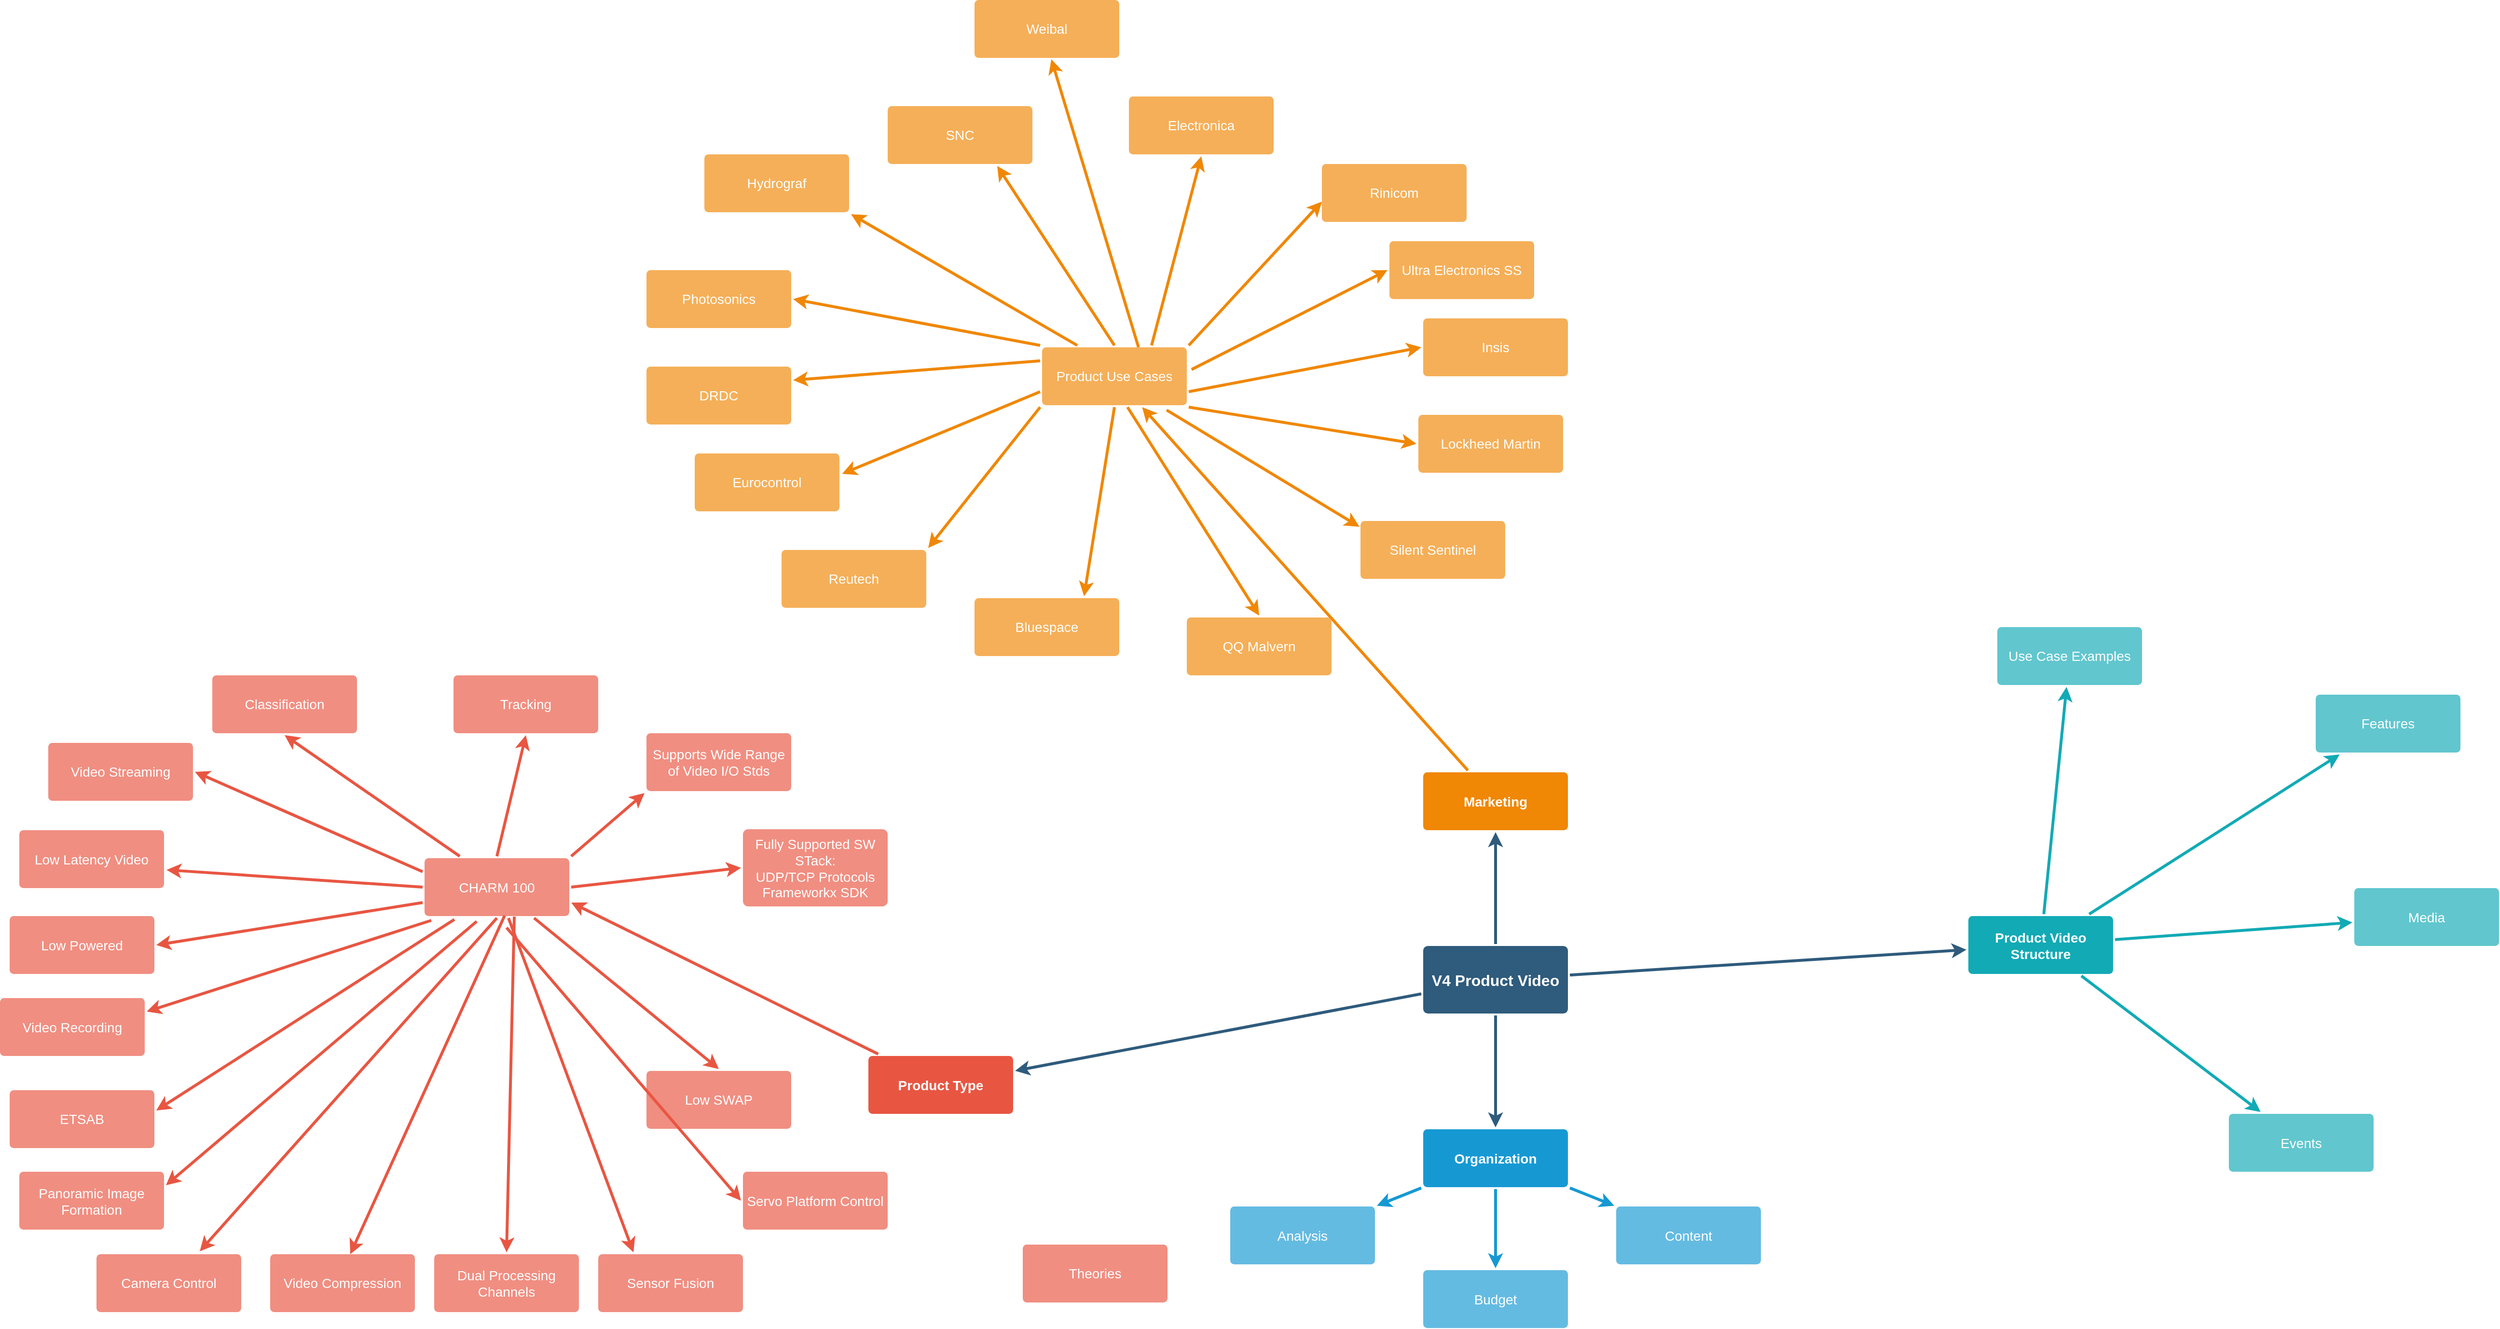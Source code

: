 <mxfile version="12.5.3" type="github">
  <diagram id="6a731a19-8d31-9384-78a2-239565b7b9f0" name="Page-1">
    <mxGraphModel dx="2591" dy="1618" grid="1" gridSize="10" guides="1" tooltips="1" connect="1" arrows="1" fold="1" page="1" pageScale="1" pageWidth="1169" pageHeight="827" background="#ffffff" math="0" shadow="0">
      <root>
        <mxCell id="0"/>
        <mxCell id="1" parent="0"/>
        <mxCell id="1745" value="" style="edgeStyle=none;rounded=0;jumpStyle=none;html=1;shadow=0;labelBackgroundColor=none;startArrow=none;startFill=0;endArrow=classic;endFill=1;jettySize=auto;orthogonalLoop=1;strokeColor=#2F5B7C;strokeWidth=3;fontFamily=Helvetica;fontSize=16;fontColor=#23445D;spacing=5;" parent="1" source="1749" target="1764" edge="1">
          <mxGeometry relative="1" as="geometry"/>
        </mxCell>
        <mxCell id="1746" value="" style="edgeStyle=none;rounded=0;jumpStyle=none;html=1;shadow=0;labelBackgroundColor=none;startArrow=none;startFill=0;endArrow=classic;endFill=1;jettySize=auto;orthogonalLoop=1;strokeColor=#2F5B7C;strokeWidth=3;fontFamily=Helvetica;fontSize=16;fontColor=#23445D;spacing=5;" parent="1" source="1749" target="1771" edge="1">
          <mxGeometry relative="1" as="geometry"/>
        </mxCell>
        <mxCell id="1747" value="" style="edgeStyle=none;rounded=0;jumpStyle=none;html=1;shadow=0;labelBackgroundColor=none;startArrow=none;startFill=0;endArrow=classic;endFill=1;jettySize=auto;orthogonalLoop=1;strokeColor=#2F5B7C;strokeWidth=3;fontFamily=Helvetica;fontSize=16;fontColor=#23445D;spacing=5;" parent="1" source="1749" target="1760" edge="1">
          <mxGeometry relative="1" as="geometry"/>
        </mxCell>
        <mxCell id="1748" value="" style="edgeStyle=none;rounded=0;jumpStyle=none;html=1;shadow=0;labelBackgroundColor=none;startArrow=none;startFill=0;endArrow=classic;endFill=1;jettySize=auto;orthogonalLoop=1;strokeColor=#2F5B7C;strokeWidth=3;fontFamily=Helvetica;fontSize=16;fontColor=#23445D;spacing=5;" parent="1" source="1749" target="1753" edge="1">
          <mxGeometry relative="1" as="geometry"/>
        </mxCell>
        <mxCell id="1749" value="V4 Product Video" style="rounded=1;whiteSpace=wrap;html=1;shadow=0;labelBackgroundColor=none;strokeColor=none;strokeWidth=3;fillColor=#2F5B7C;fontFamily=Helvetica;fontSize=16;fontColor=#FFFFFF;align=center;fontStyle=1;spacing=5;arcSize=7;perimeterSpacing=2;" parent="1" vertex="1">
          <mxGeometry x="495" y="380.5" width="150" height="70" as="geometry"/>
        </mxCell>
        <mxCell id="1751" value="" style="edgeStyle=none;rounded=1;jumpStyle=none;html=1;shadow=0;labelBackgroundColor=none;startArrow=none;startFill=0;jettySize=auto;orthogonalLoop=1;strokeColor=#E85642;strokeWidth=3;fontFamily=Helvetica;fontSize=14;fontColor=#FFFFFF;spacing=5;fontStyle=1;fillColor=#b0e3e6;entryX=1;entryY=0.75;entryDx=0;entryDy=0;" parent="1" source="1753" target="1755" edge="1">
          <mxGeometry relative="1" as="geometry"/>
        </mxCell>
        <mxCell id="1753" value="Product Type" style="rounded=1;whiteSpace=wrap;html=1;shadow=0;labelBackgroundColor=none;strokeColor=none;strokeWidth=3;fillColor=#e85642;fontFamily=Helvetica;fontSize=14;fontColor=#FFFFFF;align=center;spacing=5;fontStyle=1;arcSize=7;perimeterSpacing=2;" parent="1" vertex="1">
          <mxGeometry x="-80" y="494.5" width="150" height="60" as="geometry"/>
        </mxCell>
        <mxCell id="1754" value="Theories" style="rounded=1;whiteSpace=wrap;html=1;shadow=0;labelBackgroundColor=none;strokeColor=none;strokeWidth=3;fillColor=#f08e81;fontFamily=Helvetica;fontSize=14;fontColor=#FFFFFF;align=center;spacing=5;fontStyle=0;arcSize=7;perimeterSpacing=2;" parent="1" vertex="1">
          <mxGeometry x="80" y="690" width="150" height="60" as="geometry"/>
        </mxCell>
        <mxCell id="1755" value="CHARM 100" style="rounded=1;whiteSpace=wrap;html=1;shadow=0;labelBackgroundColor=none;strokeColor=none;strokeWidth=3;fillColor=#f08e81;fontFamily=Helvetica;fontSize=14;fontColor=#FFFFFF;align=center;spacing=5;fontStyle=0;arcSize=7;perimeterSpacing=2;" parent="1" vertex="1">
          <mxGeometry x="-540" y="289.5" width="150" height="60" as="geometry"/>
        </mxCell>
        <mxCell id="1757" value="" style="edgeStyle=none;rounded=0;jumpStyle=none;html=1;shadow=0;labelBackgroundColor=none;startArrow=none;startFill=0;endArrow=classic;endFill=1;jettySize=auto;orthogonalLoop=1;strokeColor=#1699D3;strokeWidth=3;fontFamily=Helvetica;fontSize=14;fontColor=#FFFFFF;spacing=5;" parent="1" source="1760" target="1763" edge="1">
          <mxGeometry relative="1" as="geometry"/>
        </mxCell>
        <mxCell id="1758" value="" style="edgeStyle=none;rounded=0;jumpStyle=none;html=1;shadow=0;labelBackgroundColor=none;startArrow=none;startFill=0;endArrow=classic;endFill=1;jettySize=auto;orthogonalLoop=1;strokeColor=#1699D3;strokeWidth=3;fontFamily=Helvetica;fontSize=14;fontColor=#FFFFFF;spacing=5;" parent="1" source="1760" target="1762" edge="1">
          <mxGeometry relative="1" as="geometry"/>
        </mxCell>
        <mxCell id="1759" value="" style="edgeStyle=none;rounded=0;jumpStyle=none;html=1;shadow=0;labelBackgroundColor=none;startArrow=none;startFill=0;endArrow=classic;endFill=1;jettySize=auto;orthogonalLoop=1;strokeColor=#1699D3;strokeWidth=3;fontFamily=Helvetica;fontSize=14;fontColor=#FFFFFF;spacing=5;" parent="1" source="1760" target="1761" edge="1">
          <mxGeometry relative="1" as="geometry"/>
        </mxCell>
        <mxCell id="1760" value="Organization" style="rounded=1;whiteSpace=wrap;html=1;shadow=0;labelBackgroundColor=none;strokeColor=none;strokeWidth=3;fillColor=#1699d3;fontFamily=Helvetica;fontSize=14;fontColor=#FFFFFF;align=center;spacing=5;fontStyle=1;arcSize=7;perimeterSpacing=2;" parent="1" vertex="1">
          <mxGeometry x="495" y="570.5" width="150" height="60" as="geometry"/>
        </mxCell>
        <mxCell id="1761" value="Content" style="rounded=1;whiteSpace=wrap;html=1;shadow=0;labelBackgroundColor=none;strokeColor=none;strokeWidth=3;fillColor=#64bbe2;fontFamily=Helvetica;fontSize=14;fontColor=#FFFFFF;align=center;spacing=5;arcSize=7;perimeterSpacing=2;" parent="1" vertex="1">
          <mxGeometry x="695" y="650.5" width="150" height="60" as="geometry"/>
        </mxCell>
        <mxCell id="1762" value="Budget" style="rounded=1;whiteSpace=wrap;html=1;shadow=0;labelBackgroundColor=none;strokeColor=none;strokeWidth=3;fillColor=#64bbe2;fontFamily=Helvetica;fontSize=14;fontColor=#FFFFFF;align=center;spacing=5;arcSize=7;perimeterSpacing=2;" parent="1" vertex="1">
          <mxGeometry x="495" y="716.5" width="150" height="60" as="geometry"/>
        </mxCell>
        <mxCell id="1763" value="Analysis" style="rounded=1;whiteSpace=wrap;html=1;shadow=0;labelBackgroundColor=none;strokeColor=none;strokeWidth=3;fillColor=#64bbe2;fontFamily=Helvetica;fontSize=14;fontColor=#FFFFFF;align=center;spacing=5;arcSize=7;perimeterSpacing=2;" parent="1" vertex="1">
          <mxGeometry x="295" y="650.5" width="150" height="60" as="geometry"/>
        </mxCell>
        <mxCell id="1764" value="Marketing" style="rounded=1;whiteSpace=wrap;html=1;shadow=0;labelBackgroundColor=none;strokeColor=none;strokeWidth=3;fillColor=#F08705;fontFamily=Helvetica;fontSize=14;fontColor=#FFFFFF;align=center;spacing=5;fontStyle=1;arcSize=7;perimeterSpacing=2;" parent="1" vertex="1">
          <mxGeometry x="495" y="200.5" width="150" height="60" as="geometry"/>
        </mxCell>
        <mxCell id="1769" value="Product Use Cases" style="rounded=1;whiteSpace=wrap;html=1;shadow=0;labelBackgroundColor=none;strokeColor=none;strokeWidth=3;fillColor=#f5af58;fontFamily=Helvetica;fontSize=14;fontColor=#FFFFFF;align=center;spacing=5;arcSize=7;perimeterSpacing=2;" parent="1" vertex="1">
          <mxGeometry x="100" y="-240" width="150" height="60" as="geometry"/>
        </mxCell>
        <mxCell id="1770" value="" style="edgeStyle=none;rounded=0;jumpStyle=none;html=1;shadow=0;labelBackgroundColor=none;startArrow=none;startFill=0;endArrow=classic;endFill=1;jettySize=auto;orthogonalLoop=1;strokeColor=#F08705;strokeWidth=3;fontFamily=Helvetica;fontSize=14;fontColor=#FFFFFF;spacing=5;" parent="1" source="1764" target="1769" edge="1">
          <mxGeometry relative="1" as="geometry"/>
        </mxCell>
        <mxCell id="1771" value="Product Video Structure" style="rounded=1;whiteSpace=wrap;html=1;shadow=0;labelBackgroundColor=none;strokeColor=none;strokeWidth=3;fillColor=#12aab5;fontFamily=Helvetica;fontSize=14;fontColor=#FFFFFF;align=center;spacing=5;fontStyle=1;arcSize=7;perimeterSpacing=2;" parent="1" vertex="1">
          <mxGeometry x="1060" y="349.5" width="150" height="60" as="geometry"/>
        </mxCell>
        <mxCell id="1772" value="Events" style="rounded=1;whiteSpace=wrap;html=1;shadow=0;labelBackgroundColor=none;strokeColor=none;strokeWidth=3;fillColor=#61c6ce;fontFamily=Helvetica;fontSize=14;fontColor=#FFFFFF;align=center;spacing=5;fontStyle=0;arcSize=7;perimeterSpacing=2;" parent="1" vertex="1">
          <mxGeometry x="1330" y="554.5" width="150" height="60" as="geometry"/>
        </mxCell>
        <mxCell id="1773" value="" style="edgeStyle=none;rounded=1;jumpStyle=none;html=1;shadow=0;labelBackgroundColor=none;startArrow=none;startFill=0;jettySize=auto;orthogonalLoop=1;strokeColor=#12AAB5;strokeWidth=3;fontFamily=Helvetica;fontSize=14;fontColor=#FFFFFF;spacing=5;fontStyle=1;fillColor=#b0e3e6;" parent="1" source="1771" target="1772" edge="1">
          <mxGeometry relative="1" as="geometry"/>
        </mxCell>
        <mxCell id="1774" value="Media" style="rounded=1;whiteSpace=wrap;html=1;shadow=0;labelBackgroundColor=none;strokeColor=none;strokeWidth=3;fillColor=#61c6ce;fontFamily=Helvetica;fontSize=14;fontColor=#FFFFFF;align=center;spacing=5;fontStyle=0;arcSize=7;perimeterSpacing=2;" parent="1" vertex="1">
          <mxGeometry x="1460" y="320.5" width="150" height="60" as="geometry"/>
        </mxCell>
        <mxCell id="1775" value="" style="edgeStyle=none;rounded=1;jumpStyle=none;html=1;shadow=0;labelBackgroundColor=none;startArrow=none;startFill=0;jettySize=auto;orthogonalLoop=1;strokeColor=#12AAB5;strokeWidth=3;fontFamily=Helvetica;fontSize=14;fontColor=#FFFFFF;spacing=5;fontStyle=1;fillColor=#b0e3e6;" parent="1" source="1771" target="1774" edge="1">
          <mxGeometry relative="1" as="geometry"/>
        </mxCell>
        <mxCell id="1776" value="Features" style="rounded=1;whiteSpace=wrap;html=1;shadow=0;labelBackgroundColor=none;strokeColor=none;strokeWidth=3;fillColor=#61c6ce;fontFamily=Helvetica;fontSize=14;fontColor=#FFFFFF;align=center;spacing=5;fontStyle=0;arcSize=7;perimeterSpacing=2;" parent="1" vertex="1">
          <mxGeometry x="1420" y="120" width="150" height="60" as="geometry"/>
        </mxCell>
        <mxCell id="1777" value="" style="edgeStyle=none;rounded=1;jumpStyle=none;html=1;shadow=0;labelBackgroundColor=none;startArrow=none;startFill=0;jettySize=auto;orthogonalLoop=1;strokeColor=#12AAB5;strokeWidth=3;fontFamily=Helvetica;fontSize=14;fontColor=#FFFFFF;spacing=5;fontStyle=1;fillColor=#b0e3e6;" parent="1" source="1771" target="1776" edge="1">
          <mxGeometry relative="1" as="geometry"/>
        </mxCell>
        <mxCell id="1778" value="Use Case Examples" style="rounded=1;whiteSpace=wrap;html=1;shadow=0;labelBackgroundColor=none;strokeColor=none;strokeWidth=3;fillColor=#61c6ce;fontFamily=Helvetica;fontSize=14;fontColor=#FFFFFF;align=center;spacing=5;fontStyle=0;arcSize=7;perimeterSpacing=2;" parent="1" vertex="1">
          <mxGeometry x="1090" y="50" width="150" height="60" as="geometry"/>
        </mxCell>
        <mxCell id="1779" value="" style="edgeStyle=none;rounded=1;jumpStyle=none;html=1;shadow=0;labelBackgroundColor=none;startArrow=none;startFill=0;jettySize=auto;orthogonalLoop=1;strokeColor=#12AAB5;strokeWidth=3;fontFamily=Helvetica;fontSize=14;fontColor=#FFFFFF;spacing=5;fontStyle=1;fillColor=#b0e3e6;" parent="1" source="1771" target="1778" edge="1">
          <mxGeometry relative="1" as="geometry"/>
        </mxCell>
        <mxCell id="539zjnSSiGxzSyNjIP47-1779" value="Classification" style="rounded=1;whiteSpace=wrap;html=1;shadow=0;labelBackgroundColor=none;strokeColor=none;strokeWidth=3;fillColor=#f08e81;fontFamily=Helvetica;fontSize=14;fontColor=#FFFFFF;align=center;spacing=5;fontStyle=0;arcSize=7;perimeterSpacing=2;" vertex="1" parent="1">
          <mxGeometry x="-760" y="100" width="150" height="60" as="geometry"/>
        </mxCell>
        <mxCell id="539zjnSSiGxzSyNjIP47-1780" value="Tracking" style="rounded=1;whiteSpace=wrap;html=1;shadow=0;labelBackgroundColor=none;strokeColor=none;strokeWidth=3;fillColor=#f08e81;fontFamily=Helvetica;fontSize=14;fontColor=#FFFFFF;align=center;spacing=5;fontStyle=0;arcSize=7;perimeterSpacing=2;" vertex="1" parent="1">
          <mxGeometry x="-510" y="100" width="150" height="60" as="geometry"/>
        </mxCell>
        <mxCell id="539zjnSSiGxzSyNjIP47-1781" value="Video Streaming" style="rounded=1;whiteSpace=wrap;html=1;shadow=0;labelBackgroundColor=none;strokeColor=none;strokeWidth=3;fillColor=#f08e81;fontFamily=Helvetica;fontSize=14;fontColor=#FFFFFF;align=center;spacing=5;fontStyle=0;arcSize=7;perimeterSpacing=2;" vertex="1" parent="1">
          <mxGeometry x="-930" y="170" width="150" height="60" as="geometry"/>
        </mxCell>
        <mxCell id="539zjnSSiGxzSyNjIP47-1782" value="Low Latency Video" style="rounded=1;whiteSpace=wrap;html=1;shadow=0;labelBackgroundColor=none;strokeColor=none;strokeWidth=3;fillColor=#f08e81;fontFamily=Helvetica;fontSize=14;fontColor=#FFFFFF;align=center;spacing=5;fontStyle=0;arcSize=7;perimeterSpacing=2;" vertex="1" parent="1">
          <mxGeometry x="-960" y="260.5" width="150" height="60" as="geometry"/>
        </mxCell>
        <mxCell id="539zjnSSiGxzSyNjIP47-1783" value="Low Powered" style="rounded=1;whiteSpace=wrap;html=1;shadow=0;labelBackgroundColor=none;strokeColor=none;strokeWidth=3;fillColor=#f08e81;fontFamily=Helvetica;fontSize=14;fontColor=#FFFFFF;align=center;spacing=5;fontStyle=0;arcSize=7;perimeterSpacing=2;" vertex="1" parent="1">
          <mxGeometry x="-970" y="349.5" width="150" height="60" as="geometry"/>
        </mxCell>
        <mxCell id="539zjnSSiGxzSyNjIP47-1785" value="" style="edgeStyle=none;rounded=1;jumpStyle=none;html=1;shadow=0;labelBackgroundColor=none;startArrow=none;startFill=0;jettySize=auto;orthogonalLoop=1;strokeColor=#E85642;strokeWidth=3;fontFamily=Helvetica;fontSize=14;fontColor=#FFFFFF;spacing=5;fontStyle=1;fillColor=#b0e3e6;exitX=0;exitY=0.75;exitDx=0;exitDy=0;entryX=1;entryY=0.5;entryDx=0;entryDy=0;" edge="1" parent="1" source="1755" target="539zjnSSiGxzSyNjIP47-1783">
          <mxGeometry relative="1" as="geometry">
            <mxPoint x="-439" y="465.698" as="sourcePoint"/>
            <mxPoint x="-620" y="419.502" as="targetPoint"/>
          </mxGeometry>
        </mxCell>
        <mxCell id="539zjnSSiGxzSyNjIP47-1786" value="" style="edgeStyle=none;rounded=1;jumpStyle=none;html=1;shadow=0;labelBackgroundColor=none;startArrow=none;startFill=0;jettySize=auto;orthogonalLoop=1;strokeColor=#E85642;strokeWidth=3;fontFamily=Helvetica;fontSize=14;fontColor=#FFFFFF;spacing=5;fontStyle=1;fillColor=#b0e3e6;exitX=0;exitY=0.5;exitDx=0;exitDy=0;entryX=1.004;entryY=0.674;entryDx=0;entryDy=0;entryPerimeter=0;" edge="1" parent="1" source="1755" target="539zjnSSiGxzSyNjIP47-1782">
          <mxGeometry relative="1" as="geometry">
            <mxPoint x="-570" y="329.33" as="sourcePoint"/>
            <mxPoint x="-730" y="475.33" as="targetPoint"/>
          </mxGeometry>
        </mxCell>
        <mxCell id="539zjnSSiGxzSyNjIP47-1787" value="" style="edgeStyle=none;rounded=1;jumpStyle=none;html=1;shadow=0;labelBackgroundColor=none;startArrow=none;startFill=0;jettySize=auto;orthogonalLoop=1;strokeColor=#E85642;strokeWidth=3;fontFamily=Helvetica;fontSize=14;fontColor=#FFFFFF;spacing=5;fontStyle=1;fillColor=#b0e3e6;exitX=0;exitY=0.25;exitDx=0;exitDy=0;entryX=1;entryY=0.5;entryDx=0;entryDy=0;" edge="1" parent="1" source="1755" target="539zjnSSiGxzSyNjIP47-1781">
          <mxGeometry relative="1" as="geometry">
            <mxPoint x="-564.62" y="310.36" as="sourcePoint"/>
            <mxPoint x="-750.004" y="363.996" as="targetPoint"/>
          </mxGeometry>
        </mxCell>
        <mxCell id="539zjnSSiGxzSyNjIP47-1788" value="" style="edgeStyle=none;rounded=1;jumpStyle=none;html=1;shadow=0;labelBackgroundColor=none;startArrow=none;startFill=0;jettySize=auto;orthogonalLoop=1;strokeColor=#E85642;strokeWidth=3;fontFamily=Helvetica;fontSize=14;fontColor=#FFFFFF;spacing=5;fontStyle=1;fillColor=#b0e3e6;exitX=0.25;exitY=0;exitDx=0;exitDy=0;entryX=0.5;entryY=1;entryDx=0;entryDy=0;" edge="1" parent="1" source="1755" target="539zjnSSiGxzSyNjIP47-1779">
          <mxGeometry relative="1" as="geometry">
            <mxPoint x="-484.62" y="190" as="sourcePoint"/>
            <mxPoint x="-670.004" y="243.636" as="targetPoint"/>
          </mxGeometry>
        </mxCell>
        <mxCell id="539zjnSSiGxzSyNjIP47-1789" value="" style="edgeStyle=none;rounded=1;jumpStyle=none;html=1;shadow=0;labelBackgroundColor=none;startArrow=none;startFill=0;jettySize=auto;orthogonalLoop=1;strokeColor=#E85642;strokeWidth=3;fontFamily=Helvetica;fontSize=14;fontColor=#FFFFFF;spacing=5;fontStyle=1;fillColor=#b0e3e6;exitX=0.5;exitY=0;exitDx=0;exitDy=0;entryX=0.5;entryY=1;entryDx=0;entryDy=0;" edge="1" parent="1" source="1755" target="539zjnSSiGxzSyNjIP47-1780">
          <mxGeometry relative="1" as="geometry">
            <mxPoint x="-398.5" y="289.5" as="sourcePoint"/>
            <mxPoint x="-580" y="164" as="targetPoint"/>
          </mxGeometry>
        </mxCell>
        <mxCell id="539zjnSSiGxzSyNjIP47-1790" value="Low SWAP" style="rounded=1;whiteSpace=wrap;html=1;shadow=0;labelBackgroundColor=none;strokeColor=none;strokeWidth=3;fillColor=#f08e81;fontFamily=Helvetica;fontSize=14;fontColor=#FFFFFF;align=center;spacing=5;fontStyle=0;arcSize=7;perimeterSpacing=2;" vertex="1" parent="1">
          <mxGeometry x="-310" y="510" width="150" height="60" as="geometry"/>
        </mxCell>
        <mxCell id="539zjnSSiGxzSyNjIP47-1791" value="" style="edgeStyle=none;rounded=1;jumpStyle=none;html=1;shadow=0;labelBackgroundColor=none;startArrow=none;startFill=0;jettySize=auto;orthogonalLoop=1;strokeColor=#E85642;strokeWidth=3;fontFamily=Helvetica;fontSize=14;fontColor=#FFFFFF;spacing=5;fontStyle=1;fillColor=#b0e3e6;exitX=0.75;exitY=1;exitDx=0;exitDy=0;entryX=0.5;entryY=0;entryDx=0;entryDy=0;" edge="1" parent="1" source="1755" target="539zjnSSiGxzSyNjIP47-1790">
          <mxGeometry relative="1" as="geometry">
            <mxPoint x="-260.67" y="271" as="sourcePoint"/>
            <mxPoint x="-420.67" y="417.0" as="targetPoint"/>
          </mxGeometry>
        </mxCell>
        <mxCell id="539zjnSSiGxzSyNjIP47-1792" value="Supports Wide Range of Video I/O Stds" style="rounded=1;whiteSpace=wrap;html=1;shadow=0;labelBackgroundColor=none;strokeColor=none;strokeWidth=3;fillColor=#f08e81;fontFamily=Helvetica;fontSize=14;fontColor=#FFFFFF;align=center;spacing=5;fontStyle=0;arcSize=7;perimeterSpacing=2;" vertex="1" parent="1">
          <mxGeometry x="-310" y="160" width="150" height="60" as="geometry"/>
        </mxCell>
        <mxCell id="539zjnSSiGxzSyNjIP47-1793" value="" style="edgeStyle=none;rounded=1;jumpStyle=none;html=1;shadow=0;labelBackgroundColor=none;startArrow=none;startFill=0;jettySize=auto;orthogonalLoop=1;strokeColor=#E85642;strokeWidth=3;fontFamily=Helvetica;fontSize=14;fontColor=#FFFFFF;spacing=5;fontStyle=1;fillColor=#b0e3e6;exitX=1;exitY=0;exitDx=0;exitDy=0;entryX=0;entryY=1;entryDx=0;entryDy=0;" edge="1" parent="1" source="1755" target="539zjnSSiGxzSyNjIP47-1792">
          <mxGeometry relative="1" as="geometry">
            <mxPoint x="-360" y="297.5" as="sourcePoint"/>
            <mxPoint x="-330" y="172" as="targetPoint"/>
          </mxGeometry>
        </mxCell>
        <mxCell id="539zjnSSiGxzSyNjIP47-1794" value="&lt;div&gt;Fully Supported SW STack:&lt;/div&gt;&lt;div&gt;UDP/TCP Protocols&lt;/div&gt;&lt;div&gt;Frameworkx SDK&lt;br&gt;&lt;/div&gt;" style="rounded=1;whiteSpace=wrap;html=1;shadow=0;labelBackgroundColor=none;strokeColor=none;strokeWidth=3;fillColor=#f08e81;fontFamily=Helvetica;fontSize=14;fontColor=#FFFFFF;align=center;spacing=5;fontStyle=0;arcSize=7;perimeterSpacing=2;" vertex="1" parent="1">
          <mxGeometry x="-210" y="259.5" width="150" height="80" as="geometry"/>
        </mxCell>
        <mxCell id="539zjnSSiGxzSyNjIP47-1795" value="" style="edgeStyle=none;rounded=1;jumpStyle=none;html=1;shadow=0;labelBackgroundColor=none;startArrow=none;startFill=0;jettySize=auto;orthogonalLoop=1;strokeColor=#E85642;strokeWidth=3;fontFamily=Helvetica;fontSize=14;fontColor=#FFFFFF;spacing=5;fontStyle=1;fillColor=#b0e3e6;exitX=1;exitY=0.5;exitDx=0;exitDy=0;entryX=0;entryY=0.5;entryDx=0;entryDy=0;" edge="1" parent="1" source="1755" target="539zjnSSiGxzSyNjIP47-1794">
          <mxGeometry relative="1" as="geometry">
            <mxPoint x="-378" y="297.5" as="sourcePoint"/>
            <mxPoint x="-302" y="232" as="targetPoint"/>
          </mxGeometry>
        </mxCell>
        <mxCell id="539zjnSSiGxzSyNjIP47-1797" value="SNC" style="rounded=1;whiteSpace=wrap;html=1;shadow=0;labelBackgroundColor=none;strokeColor=none;strokeWidth=3;fillColor=#f5af58;fontFamily=Helvetica;fontSize=14;fontColor=#FFFFFF;align=center;spacing=5;arcSize=7;perimeterSpacing=2;" vertex="1" parent="1">
          <mxGeometry x="-60" y="-490" width="150" height="60" as="geometry"/>
        </mxCell>
        <mxCell id="539zjnSSiGxzSyNjIP47-1798" value="Hydrograf" style="rounded=1;whiteSpace=wrap;html=1;shadow=0;labelBackgroundColor=none;strokeColor=none;strokeWidth=3;fillColor=#f5af58;fontFamily=Helvetica;fontSize=14;fontColor=#FFFFFF;align=center;spacing=5;arcSize=7;perimeterSpacing=2;" vertex="1" parent="1">
          <mxGeometry x="-250" y="-440" width="150" height="60" as="geometry"/>
        </mxCell>
        <mxCell id="539zjnSSiGxzSyNjIP47-1799" value="Electronica" style="rounded=1;whiteSpace=wrap;html=1;shadow=0;labelBackgroundColor=none;strokeColor=none;strokeWidth=3;fillColor=#f5af58;fontFamily=Helvetica;fontSize=14;fontColor=#FFFFFF;align=center;spacing=5;arcSize=7;perimeterSpacing=2;" vertex="1" parent="1">
          <mxGeometry x="190" y="-500" width="150" height="60" as="geometry"/>
        </mxCell>
        <mxCell id="539zjnSSiGxzSyNjIP47-1800" value="Ultra Electronics SS" style="rounded=1;whiteSpace=wrap;html=1;shadow=0;labelBackgroundColor=none;strokeColor=none;strokeWidth=3;fillColor=#f5af58;fontFamily=Helvetica;fontSize=14;fontColor=#FFFFFF;align=center;spacing=5;arcSize=7;perimeterSpacing=2;" vertex="1" parent="1">
          <mxGeometry x="460" y="-350" width="150" height="60" as="geometry"/>
        </mxCell>
        <mxCell id="539zjnSSiGxzSyNjIP47-1801" value="Insis" style="rounded=1;whiteSpace=wrap;html=1;shadow=0;labelBackgroundColor=none;strokeColor=none;strokeWidth=3;fillColor=#f5af58;fontFamily=Helvetica;fontSize=14;fontColor=#FFFFFF;align=center;spacing=5;arcSize=7;perimeterSpacing=2;" vertex="1" parent="1">
          <mxGeometry x="495" y="-270" width="150" height="60" as="geometry"/>
        </mxCell>
        <mxCell id="539zjnSSiGxzSyNjIP47-1802" value="Lockheed Martin" style="rounded=1;whiteSpace=wrap;html=1;shadow=0;labelBackgroundColor=none;strokeColor=none;strokeWidth=3;fillColor=#f5af58;fontFamily=Helvetica;fontSize=14;fontColor=#FFFFFF;align=center;spacing=5;arcSize=7;perimeterSpacing=2;" vertex="1" parent="1">
          <mxGeometry x="490" y="-170" width="150" height="60" as="geometry"/>
        </mxCell>
        <mxCell id="539zjnSSiGxzSyNjIP47-1803" value="Photosonics" style="rounded=1;whiteSpace=wrap;html=1;shadow=0;labelBackgroundColor=none;strokeColor=none;strokeWidth=3;fillColor=#f5af58;fontFamily=Helvetica;fontSize=14;fontColor=#FFFFFF;align=center;spacing=5;arcSize=7;perimeterSpacing=2;" vertex="1" parent="1">
          <mxGeometry x="-310" y="-320" width="150" height="60" as="geometry"/>
        </mxCell>
        <mxCell id="539zjnSSiGxzSyNjIP47-1804" value="DRDC" style="rounded=1;whiteSpace=wrap;html=1;shadow=0;labelBackgroundColor=none;strokeColor=none;strokeWidth=3;fillColor=#f5af58;fontFamily=Helvetica;fontSize=14;fontColor=#FFFFFF;align=center;spacing=5;arcSize=7;perimeterSpacing=2;" vertex="1" parent="1">
          <mxGeometry x="-310" y="-220" width="150" height="60" as="geometry"/>
        </mxCell>
        <mxCell id="539zjnSSiGxzSyNjIP47-1805" value="Eurocontrol" style="rounded=1;whiteSpace=wrap;html=1;shadow=0;labelBackgroundColor=none;strokeColor=none;strokeWidth=3;fillColor=#f5af58;fontFamily=Helvetica;fontSize=14;fontColor=#FFFFFF;align=center;spacing=5;arcSize=7;perimeterSpacing=2;" vertex="1" parent="1">
          <mxGeometry x="-260" y="-130" width="150" height="60" as="geometry"/>
        </mxCell>
        <mxCell id="539zjnSSiGxzSyNjIP47-1806" value="Reutech" style="rounded=1;whiteSpace=wrap;html=1;shadow=0;labelBackgroundColor=none;strokeColor=none;strokeWidth=3;fillColor=#f5af58;fontFamily=Helvetica;fontSize=14;fontColor=#FFFFFF;align=center;spacing=5;arcSize=7;perimeterSpacing=2;" vertex="1" parent="1">
          <mxGeometry x="-170" y="-30" width="150" height="60" as="geometry"/>
        </mxCell>
        <mxCell id="539zjnSSiGxzSyNjIP47-1807" value="Silent Sentinel" style="rounded=1;whiteSpace=wrap;html=1;shadow=0;labelBackgroundColor=none;strokeColor=none;strokeWidth=3;fillColor=#f5af58;fontFamily=Helvetica;fontSize=14;fontColor=#FFFFFF;align=center;spacing=5;arcSize=7;perimeterSpacing=2;" vertex="1" parent="1">
          <mxGeometry x="430" y="-60" width="150" height="60" as="geometry"/>
        </mxCell>
        <mxCell id="539zjnSSiGxzSyNjIP47-1808" value="Rinicom" style="rounded=1;whiteSpace=wrap;html=1;shadow=0;labelBackgroundColor=none;strokeColor=none;strokeWidth=3;fillColor=#f5af58;fontFamily=Helvetica;fontSize=14;fontColor=#FFFFFF;align=center;spacing=5;arcSize=7;perimeterSpacing=2;" vertex="1" parent="1">
          <mxGeometry x="390" y="-430" width="150" height="60" as="geometry"/>
        </mxCell>
        <mxCell id="539zjnSSiGxzSyNjIP47-1809" value="Bluespace" style="rounded=1;whiteSpace=wrap;html=1;shadow=0;labelBackgroundColor=none;strokeColor=none;strokeWidth=3;fillColor=#f5af58;fontFamily=Helvetica;fontSize=14;fontColor=#FFFFFF;align=center;spacing=5;arcSize=7;perimeterSpacing=2;" vertex="1" parent="1">
          <mxGeometry x="30.0" y="20" width="150" height="60" as="geometry"/>
        </mxCell>
        <mxCell id="539zjnSSiGxzSyNjIP47-1812" value="" style="edgeStyle=none;rounded=0;jumpStyle=none;html=1;shadow=0;labelBackgroundColor=none;startArrow=none;startFill=0;endArrow=classic;endFill=1;jettySize=auto;orthogonalLoop=1;strokeColor=#F08705;strokeWidth=3;fontFamily=Helvetica;fontSize=14;fontColor=#FFFFFF;spacing=5;exitX=0.5;exitY=1;exitDx=0;exitDy=0;entryX=0.75;entryY=0;entryDx=0;entryDy=0;" edge="1" parent="1" source="1769" target="539zjnSSiGxzSyNjIP47-1809">
          <mxGeometry relative="1" as="geometry">
            <mxPoint x="437.615" y="220" as="sourcePoint"/>
            <mxPoint x="100.005" y="-156.5" as="targetPoint"/>
          </mxGeometry>
        </mxCell>
        <mxCell id="539zjnSSiGxzSyNjIP47-1813" value="" style="edgeStyle=none;rounded=0;jumpStyle=none;html=1;shadow=0;labelBackgroundColor=none;startArrow=none;startFill=0;endArrow=classic;endFill=1;jettySize=auto;orthogonalLoop=1;strokeColor=#F08705;strokeWidth=3;fontFamily=Helvetica;fontSize=14;fontColor=#FFFFFF;spacing=5;exitX=0;exitY=1;exitDx=0;exitDy=0;entryX=1;entryY=0;entryDx=0;entryDy=0;" edge="1" parent="1" source="1769" target="539zjnSSiGxzSyNjIP47-1806">
          <mxGeometry relative="1" as="geometry">
            <mxPoint x="21.5" y="-186.0" as="sourcePoint"/>
            <mxPoint x="20" y="-30" as="targetPoint"/>
          </mxGeometry>
        </mxCell>
        <mxCell id="539zjnSSiGxzSyNjIP47-1814" value="" style="edgeStyle=none;rounded=0;jumpStyle=none;html=1;shadow=0;labelBackgroundColor=none;startArrow=none;startFill=0;endArrow=classic;endFill=1;jettySize=auto;orthogonalLoop=1;strokeColor=#F08705;strokeWidth=3;fontFamily=Helvetica;fontSize=14;fontColor=#FFFFFF;spacing=5;exitX=0;exitY=0.75;exitDx=0;exitDy=0;entryX=1.005;entryY=0.362;entryDx=0;entryDy=0;entryPerimeter=0;" edge="1" parent="1" source="1769" target="539zjnSSiGxzSyNjIP47-1805">
          <mxGeometry relative="1" as="geometry">
            <mxPoint x="36" y="-220.0" as="sourcePoint"/>
            <mxPoint x="-80" y="-74" as="targetPoint"/>
          </mxGeometry>
        </mxCell>
        <mxCell id="539zjnSSiGxzSyNjIP47-1815" value="" style="edgeStyle=none;rounded=0;jumpStyle=none;html=1;shadow=0;labelBackgroundColor=none;startArrow=none;startFill=0;endArrow=classic;endFill=1;jettySize=auto;orthogonalLoop=1;strokeColor=#F08705;strokeWidth=3;fontFamily=Helvetica;fontSize=14;fontColor=#FFFFFF;spacing=5;exitX=0;exitY=0.25;exitDx=0;exitDy=0;entryX=1;entryY=0.25;entryDx=0;entryDy=0;" edge="1" parent="1" source="1769" target="539zjnSSiGxzSyNjIP47-1804">
          <mxGeometry relative="1" as="geometry">
            <mxPoint x="90" y="-220.0" as="sourcePoint"/>
            <mxPoint x="-115.23" y="-134.832" as="targetPoint"/>
          </mxGeometry>
        </mxCell>
        <mxCell id="539zjnSSiGxzSyNjIP47-1816" value="" style="edgeStyle=none;rounded=0;jumpStyle=none;html=1;shadow=0;labelBackgroundColor=none;startArrow=none;startFill=0;endArrow=classic;endFill=1;jettySize=auto;orthogonalLoop=1;strokeColor=#F08705;strokeWidth=3;fontFamily=Helvetica;fontSize=14;fontColor=#FFFFFF;spacing=5;exitX=0;exitY=0;exitDx=0;exitDy=0;entryX=1;entryY=0.5;entryDx=0;entryDy=0;" edge="1" parent="1" source="1769" target="539zjnSSiGxzSyNjIP47-1803">
          <mxGeometry relative="1" as="geometry">
            <mxPoint x="90" y="-270" as="sourcePoint"/>
            <mxPoint x="-166.0" y="-250" as="targetPoint"/>
          </mxGeometry>
        </mxCell>
        <mxCell id="539zjnSSiGxzSyNjIP47-1817" value="" style="edgeStyle=none;rounded=0;jumpStyle=none;html=1;shadow=0;labelBackgroundColor=none;startArrow=none;startFill=0;endArrow=classic;endFill=1;jettySize=auto;orthogonalLoop=1;strokeColor=#F08705;strokeWidth=3;fontFamily=Helvetica;fontSize=14;fontColor=#FFFFFF;spacing=5;exitX=0.25;exitY=0;exitDx=0;exitDy=0;entryX=1;entryY=1;entryDx=0;entryDy=0;" edge="1" parent="1" source="1769" target="539zjnSSiGxzSyNjIP47-1798">
          <mxGeometry relative="1" as="geometry">
            <mxPoint x="126.0" y="-282" as="sourcePoint"/>
            <mxPoint x="-130.0" y="-330" as="targetPoint"/>
          </mxGeometry>
        </mxCell>
        <mxCell id="539zjnSSiGxzSyNjIP47-1818" value="" style="edgeStyle=none;rounded=0;jumpStyle=none;html=1;shadow=0;labelBackgroundColor=none;startArrow=none;startFill=0;endArrow=classic;endFill=1;jettySize=auto;orthogonalLoop=1;strokeColor=#F08705;strokeWidth=3;fontFamily=Helvetica;fontSize=14;fontColor=#FFFFFF;spacing=5;exitX=0.5;exitY=0;exitDx=0;exitDy=0;entryX=0.75;entryY=1;entryDx=0;entryDy=0;" edge="1" parent="1" source="1769" target="539zjnSSiGxzSyNjIP47-1797">
          <mxGeometry relative="1" as="geometry">
            <mxPoint x="214.5" y="-270" as="sourcePoint"/>
            <mxPoint x="-20" y="-406.0" as="targetPoint"/>
          </mxGeometry>
        </mxCell>
        <mxCell id="539zjnSSiGxzSyNjIP47-1819" value="" style="edgeStyle=none;rounded=0;jumpStyle=none;html=1;shadow=0;labelBackgroundColor=none;startArrow=none;startFill=0;endArrow=classic;endFill=1;jettySize=auto;orthogonalLoop=1;strokeColor=#F08705;strokeWidth=3;fontFamily=Helvetica;fontSize=14;fontColor=#FFFFFF;spacing=5;exitX=0.75;exitY=0;exitDx=0;exitDy=0;entryX=0.5;entryY=1;entryDx=0;entryDy=0;" edge="1" parent="1" source="1769" target="539zjnSSiGxzSyNjIP47-1799">
          <mxGeometry relative="1" as="geometry">
            <mxPoint x="230" y="-244" as="sourcePoint"/>
            <mxPoint x="108.5" y="-430.0" as="targetPoint"/>
          </mxGeometry>
        </mxCell>
        <mxCell id="539zjnSSiGxzSyNjIP47-1820" value="" style="edgeStyle=none;rounded=0;jumpStyle=none;html=1;shadow=0;labelBackgroundColor=none;startArrow=none;startFill=0;endArrow=classic;endFill=1;jettySize=auto;orthogonalLoop=1;strokeColor=#F08705;strokeWidth=3;fontFamily=Helvetica;fontSize=14;fontColor=#FFFFFF;spacing=5;exitX=1;exitY=0;exitDx=0;exitDy=0;entryX=0.013;entryY=0.641;entryDx=0;entryDy=0;entryPerimeter=0;" edge="1" parent="1" source="1769" target="539zjnSSiGxzSyNjIP47-1808">
          <mxGeometry relative="1" as="geometry">
            <mxPoint x="300" y="-210" as="sourcePoint"/>
            <mxPoint x="351.5" y="-406" as="targetPoint"/>
          </mxGeometry>
        </mxCell>
        <mxCell id="539zjnSSiGxzSyNjIP47-1821" value="" style="edgeStyle=none;rounded=0;jumpStyle=none;html=1;shadow=0;labelBackgroundColor=none;startArrow=none;startFill=0;endArrow=classic;endFill=1;jettySize=auto;orthogonalLoop=1;strokeColor=#F08705;strokeWidth=3;fontFamily=Helvetica;fontSize=14;fontColor=#FFFFFF;spacing=5;exitX=1.019;exitY=0.391;exitDx=0;exitDy=0;entryX=0;entryY=0.5;entryDx=0;entryDy=0;exitPerimeter=0;" edge="1" parent="1" source="1769" target="539zjnSSiGxzSyNjIP47-1800">
          <mxGeometry relative="1" as="geometry">
            <mxPoint x="292" y="-170" as="sourcePoint"/>
            <mxPoint x="430.002" y="-318.976" as="targetPoint"/>
          </mxGeometry>
        </mxCell>
        <mxCell id="539zjnSSiGxzSyNjIP47-1822" value="" style="edgeStyle=none;rounded=0;jumpStyle=none;html=1;shadow=0;labelBackgroundColor=none;startArrow=none;startFill=0;endArrow=classic;endFill=1;jettySize=auto;orthogonalLoop=1;strokeColor=#F08705;strokeWidth=3;fontFamily=Helvetica;fontSize=14;fontColor=#FFFFFF;spacing=5;exitX=1;exitY=0.75;exitDx=0;exitDy=0;entryX=0;entryY=0.5;entryDx=0;entryDy=0;" edge="1" parent="1" source="1769" target="539zjnSSiGxzSyNjIP47-1801">
          <mxGeometry relative="1" as="geometry">
            <mxPoint x="286.926" y="-156.976" as="sourcePoint"/>
            <mxPoint x="490" y="-260" as="targetPoint"/>
          </mxGeometry>
        </mxCell>
        <mxCell id="539zjnSSiGxzSyNjIP47-1823" value="" style="edgeStyle=none;rounded=0;jumpStyle=none;html=1;shadow=0;labelBackgroundColor=none;startArrow=none;startFill=0;endArrow=classic;endFill=1;jettySize=auto;orthogonalLoop=1;strokeColor=#F08705;strokeWidth=3;fontFamily=Helvetica;fontSize=14;fontColor=#FFFFFF;spacing=5;exitX=1;exitY=1;exitDx=0;exitDy=0;entryX=0;entryY=0.5;entryDx=0;entryDy=0;" edge="1" parent="1" source="1769" target="539zjnSSiGxzSyNjIP47-1802">
          <mxGeometry relative="1" as="geometry">
            <mxPoint x="295" y="-174" as="sourcePoint"/>
            <mxPoint x="536" y="-220" as="targetPoint"/>
          </mxGeometry>
        </mxCell>
        <mxCell id="539zjnSSiGxzSyNjIP47-1824" value="" style="edgeStyle=none;rounded=0;jumpStyle=none;html=1;shadow=0;labelBackgroundColor=none;startArrow=none;startFill=0;endArrow=classic;endFill=1;jettySize=auto;orthogonalLoop=1;strokeColor=#F08705;strokeWidth=3;fontFamily=Helvetica;fontSize=14;fontColor=#FFFFFF;spacing=5;exitX=0.851;exitY=1.047;exitDx=0;exitDy=0;entryX=0.006;entryY=0.125;entryDx=0;entryDy=0;exitPerimeter=0;entryPerimeter=0;" edge="1" parent="1" source="1769" target="539zjnSSiGxzSyNjIP47-1807">
          <mxGeometry relative="1" as="geometry">
            <mxPoint x="259" y="-140" as="sourcePoint"/>
            <mxPoint x="495" y="-102" as="targetPoint"/>
          </mxGeometry>
        </mxCell>
        <mxCell id="539zjnSSiGxzSyNjIP47-1825" value="QQ Malvern" style="rounded=1;whiteSpace=wrap;html=1;shadow=0;labelBackgroundColor=none;strokeColor=none;strokeWidth=3;fillColor=#f5af58;fontFamily=Helvetica;fontSize=14;fontColor=#FFFFFF;align=center;spacing=5;arcSize=7;perimeterSpacing=2;" vertex="1" parent="1">
          <mxGeometry x="250.0" y="40" width="150" height="60" as="geometry"/>
        </mxCell>
        <mxCell id="539zjnSSiGxzSyNjIP47-1826" value="" style="edgeStyle=none;rounded=0;jumpStyle=none;html=1;shadow=0;labelBackgroundColor=none;startArrow=none;startFill=0;endArrow=classic;endFill=1;jettySize=auto;orthogonalLoop=1;strokeColor=#F08705;strokeWidth=3;fontFamily=Helvetica;fontSize=14;fontColor=#FFFFFF;spacing=5;exitX=0.588;exitY=1;exitDx=0;exitDy=0;entryX=0.5;entryY=0;entryDx=0;entryDy=0;exitPerimeter=0;" edge="1" parent="1" source="1769" target="539zjnSSiGxzSyNjIP47-1825">
          <mxGeometry relative="1" as="geometry">
            <mxPoint x="185" y="-168" as="sourcePoint"/>
            <mxPoint x="183.5" y="-12" as="targetPoint"/>
          </mxGeometry>
        </mxCell>
        <mxCell id="539zjnSSiGxzSyNjIP47-1827" value="Weibal" style="rounded=1;whiteSpace=wrap;html=1;shadow=0;labelBackgroundColor=none;strokeColor=none;strokeWidth=3;fillColor=#f5af58;fontFamily=Helvetica;fontSize=14;fontColor=#FFFFFF;align=center;spacing=5;arcSize=7;perimeterSpacing=2;" vertex="1" parent="1">
          <mxGeometry x="30" y="-600" width="150" height="60" as="geometry"/>
        </mxCell>
        <mxCell id="539zjnSSiGxzSyNjIP47-1828" value="" style="edgeStyle=none;rounded=0;jumpStyle=none;html=1;shadow=0;labelBackgroundColor=none;startArrow=none;startFill=0;endArrow=classic;endFill=1;jettySize=auto;orthogonalLoop=1;strokeColor=#F08705;strokeWidth=3;fontFamily=Helvetica;fontSize=14;fontColor=#FFFFFF;spacing=5;exitX=0.662;exitY=0.031;exitDx=0;exitDy=0;entryX=0.53;entryY=0.991;entryDx=0;entryDy=0;exitPerimeter=0;entryPerimeter=0;" edge="1" parent="1" source="1769" target="539zjnSSiGxzSyNjIP47-1827">
          <mxGeometry relative="1" as="geometry">
            <mxPoint x="211.5" y="-270" as="sourcePoint"/>
            <mxPoint x="90" y="-456" as="targetPoint"/>
          </mxGeometry>
        </mxCell>
        <mxCell id="539zjnSSiGxzSyNjIP47-1830" value="&lt;div&gt;Panoramic Image Formation&lt;/div&gt;" style="rounded=1;whiteSpace=wrap;html=1;shadow=0;labelBackgroundColor=none;strokeColor=none;strokeWidth=3;fillColor=#f08e81;fontFamily=Helvetica;fontSize=14;fontColor=#FFFFFF;align=center;spacing=5;fontStyle=0;arcSize=7;perimeterSpacing=2;" vertex="1" parent="1">
          <mxGeometry x="-960" y="614.5" width="150" height="60" as="geometry"/>
        </mxCell>
        <mxCell id="539zjnSSiGxzSyNjIP47-1831" value="Camera Control" style="rounded=1;whiteSpace=wrap;html=1;shadow=0;labelBackgroundColor=none;strokeColor=none;strokeWidth=3;fillColor=#f08e81;fontFamily=Helvetica;fontSize=14;fontColor=#FFFFFF;align=center;spacing=5;fontStyle=0;arcSize=7;perimeterSpacing=2;" vertex="1" parent="1">
          <mxGeometry x="-880" y="700" width="150" height="60" as="geometry"/>
        </mxCell>
        <mxCell id="539zjnSSiGxzSyNjIP47-1832" value="Servo Platform Control" style="rounded=1;whiteSpace=wrap;html=1;shadow=0;labelBackgroundColor=none;strokeColor=none;strokeWidth=3;fillColor=#f08e81;fontFamily=Helvetica;fontSize=14;fontColor=#FFFFFF;align=center;spacing=5;fontStyle=0;arcSize=7;perimeterSpacing=2;" vertex="1" parent="1">
          <mxGeometry x="-210" y="614.5" width="150" height="60" as="geometry"/>
        </mxCell>
        <mxCell id="539zjnSSiGxzSyNjIP47-1833" value="Video Compression" style="rounded=1;whiteSpace=wrap;html=1;shadow=0;labelBackgroundColor=none;strokeColor=none;strokeWidth=3;fillColor=#f08e81;fontFamily=Helvetica;fontSize=14;fontColor=#FFFFFF;align=center;spacing=5;fontStyle=0;arcSize=7;perimeterSpacing=2;" vertex="1" parent="1">
          <mxGeometry x="-700" y="700" width="150" height="60" as="geometry"/>
        </mxCell>
        <mxCell id="539zjnSSiGxzSyNjIP47-1834" value="Video Recording" style="rounded=1;whiteSpace=wrap;html=1;shadow=0;labelBackgroundColor=none;strokeColor=none;strokeWidth=3;fillColor=#f08e81;fontFamily=Helvetica;fontSize=14;fontColor=#FFFFFF;align=center;spacing=5;fontStyle=0;arcSize=7;perimeterSpacing=2;" vertex="1" parent="1">
          <mxGeometry x="-980" y="434.5" width="150" height="60" as="geometry"/>
        </mxCell>
        <mxCell id="539zjnSSiGxzSyNjIP47-1835" value="ETSAB" style="rounded=1;whiteSpace=wrap;html=1;shadow=0;labelBackgroundColor=none;strokeColor=none;strokeWidth=3;fillColor=#f08e81;fontFamily=Helvetica;fontSize=14;fontColor=#FFFFFF;align=center;spacing=5;fontStyle=0;arcSize=7;perimeterSpacing=2;" vertex="1" parent="1">
          <mxGeometry x="-970" y="530" width="150" height="60" as="geometry"/>
        </mxCell>
        <mxCell id="539zjnSSiGxzSyNjIP47-1836" value="Sensor Fusion" style="rounded=1;whiteSpace=wrap;html=1;shadow=0;labelBackgroundColor=none;strokeColor=none;strokeWidth=3;fillColor=#f08e81;fontFamily=Helvetica;fontSize=14;fontColor=#FFFFFF;align=center;spacing=5;fontStyle=0;arcSize=7;perimeterSpacing=2;" vertex="1" parent="1">
          <mxGeometry x="-360" y="700" width="150" height="60" as="geometry"/>
        </mxCell>
        <mxCell id="539zjnSSiGxzSyNjIP47-1837" value="Dual Processing Channels" style="rounded=1;whiteSpace=wrap;html=1;shadow=0;labelBackgroundColor=none;strokeColor=none;strokeWidth=3;fillColor=#f08e81;fontFamily=Helvetica;fontSize=14;fontColor=#FFFFFF;align=center;spacing=5;fontStyle=0;arcSize=7;perimeterSpacing=2;" vertex="1" parent="1">
          <mxGeometry x="-530" y="700" width="150" height="60" as="geometry"/>
        </mxCell>
        <mxCell id="539zjnSSiGxzSyNjIP47-1838" value="" style="edgeStyle=none;rounded=1;jumpStyle=none;html=1;shadow=0;labelBackgroundColor=none;startArrow=none;startFill=0;jettySize=auto;orthogonalLoop=1;strokeColor=#E85642;strokeWidth=3;fontFamily=Helvetica;fontSize=14;fontColor=#FFFFFF;spacing=5;fontStyle=1;fillColor=#b0e3e6;exitX=0.058;exitY=1.039;exitDx=0;exitDy=0;entryX=1;entryY=0.25;entryDx=0;entryDy=0;exitPerimeter=0;" edge="1" parent="1" source="1755" target="539zjnSSiGxzSyNjIP47-1834">
          <mxGeometry relative="1" as="geometry">
            <mxPoint x="-650" y="420" as="sourcePoint"/>
            <mxPoint x="-458.5" y="576.5" as="targetPoint"/>
          </mxGeometry>
        </mxCell>
        <mxCell id="539zjnSSiGxzSyNjIP47-1839" value="" style="edgeStyle=none;rounded=1;jumpStyle=none;html=1;shadow=0;labelBackgroundColor=none;startArrow=none;startFill=0;jettySize=auto;orthogonalLoop=1;strokeColor=#E85642;strokeWidth=3;fontFamily=Helvetica;fontSize=14;fontColor=#FFFFFF;spacing=5;fontStyle=1;fillColor=#b0e3e6;exitX=0.214;exitY=1.023;exitDx=0;exitDy=0;entryX=1;entryY=0.359;entryDx=0;entryDy=0;exitPerimeter=0;entryPerimeter=0;" edge="1" parent="1" source="1755" target="539zjnSSiGxzSyNjIP47-1835">
          <mxGeometry relative="1" as="geometry">
            <mxPoint x="-525.068" y="450.496" as="sourcePoint"/>
            <mxPoint x="-820" y="545" as="targetPoint"/>
          </mxGeometry>
        </mxCell>
        <mxCell id="539zjnSSiGxzSyNjIP47-1840" value="" style="edgeStyle=none;rounded=1;jumpStyle=none;html=1;shadow=0;labelBackgroundColor=none;startArrow=none;startFill=0;jettySize=auto;orthogonalLoop=1;strokeColor=#E85642;strokeWidth=3;fontFamily=Helvetica;fontSize=14;fontColor=#FFFFFF;spacing=5;fontStyle=1;fillColor=#b0e3e6;exitX=0.364;exitY=1.055;exitDx=0;exitDy=0;entryX=1;entryY=0.25;entryDx=0;entryDy=0;exitPerimeter=0;" edge="1" parent="1" source="1755" target="539zjnSSiGxzSyNjIP47-1830">
          <mxGeometry relative="1" as="geometry">
            <mxPoint x="-471.044" y="425.502" as="sourcePoint"/>
            <mxPoint x="-780" y="623.506" as="targetPoint"/>
          </mxGeometry>
        </mxCell>
        <mxCell id="539zjnSSiGxzSyNjIP47-1841" value="" style="edgeStyle=none;rounded=1;jumpStyle=none;html=1;shadow=0;labelBackgroundColor=none;startArrow=none;startFill=0;jettySize=auto;orthogonalLoop=1;strokeColor=#E85642;strokeWidth=3;fontFamily=Helvetica;fontSize=14;fontColor=#FFFFFF;spacing=5;fontStyle=1;fillColor=#b0e3e6;exitX=0.5;exitY=1;exitDx=0;exitDy=0;entryX=0.708;entryY=-0.016;entryDx=0;entryDy=0;entryPerimeter=0;" edge="1" parent="1" source="1755" target="539zjnSSiGxzSyNjIP47-1831">
          <mxGeometry relative="1" as="geometry">
            <mxPoint x="-457.944" y="416.52" as="sourcePoint"/>
            <mxPoint x="-780" y="690" as="targetPoint"/>
          </mxGeometry>
        </mxCell>
        <mxCell id="539zjnSSiGxzSyNjIP47-1842" value="" style="edgeStyle=none;rounded=1;jumpStyle=none;html=1;shadow=0;labelBackgroundColor=none;startArrow=none;startFill=0;jettySize=auto;orthogonalLoop=1;strokeColor=#E85642;strokeWidth=3;fontFamily=Helvetica;fontSize=14;fontColor=#FFFFFF;spacing=5;fontStyle=1;fillColor=#b0e3e6;exitX=0.5;exitY=1;exitDx=0;exitDy=0;entryX=0;entryY=0.5;entryDx=0;entryDy=0;" edge="1" parent="1" target="539zjnSSiGxzSyNjIP47-1832">
          <mxGeometry relative="1" as="geometry">
            <mxPoint x="-455" y="361.5" as="sourcePoint"/>
            <mxPoint x="-762.968" y="706.976" as="targetPoint"/>
          </mxGeometry>
        </mxCell>
        <mxCell id="539zjnSSiGxzSyNjIP47-1843" value="" style="edgeStyle=none;rounded=1;jumpStyle=none;html=1;shadow=0;labelBackgroundColor=none;startArrow=none;startFill=0;jettySize=auto;orthogonalLoop=1;strokeColor=#E85642;strokeWidth=3;fontFamily=Helvetica;fontSize=14;fontColor=#FFFFFF;spacing=5;fontStyle=1;fillColor=#b0e3e6;exitX=0.552;exitY=0.961;exitDx=0;exitDy=0;entryX=0.552;entryY=0.031;entryDx=0;entryDy=0;exitPerimeter=0;entryPerimeter=0;" edge="1" parent="1" source="1755" target="539zjnSSiGxzSyNjIP47-1833">
          <mxGeometry relative="1" as="geometry">
            <mxPoint x="-503" y="443" as="sourcePoint"/>
            <mxPoint x="-260" y="726" as="targetPoint"/>
          </mxGeometry>
        </mxCell>
        <mxCell id="539zjnSSiGxzSyNjIP47-1844" value="" style="edgeStyle=none;rounded=1;jumpStyle=none;html=1;shadow=0;labelBackgroundColor=none;startArrow=none;startFill=0;jettySize=auto;orthogonalLoop=1;strokeColor=#E85642;strokeWidth=3;fontFamily=Helvetica;fontSize=14;fontColor=#FFFFFF;spacing=5;fontStyle=1;fillColor=#b0e3e6;exitX=0.617;exitY=0.977;exitDx=0;exitDy=0;entryX=0.5;entryY=0;entryDx=0;entryDy=0;exitPerimeter=0;" edge="1" parent="1" source="1755" target="539zjnSSiGxzSyNjIP47-1837">
          <mxGeometry relative="1" as="geometry">
            <mxPoint x="-446.992" y="359.004" as="sourcePoint"/>
            <mxPoint x="-606.992" y="709.984" as="targetPoint"/>
          </mxGeometry>
        </mxCell>
        <mxCell id="539zjnSSiGxzSyNjIP47-1845" value="" style="edgeStyle=none;rounded=1;jumpStyle=none;html=1;shadow=0;labelBackgroundColor=none;startArrow=none;startFill=0;jettySize=auto;orthogonalLoop=1;strokeColor=#E85642;strokeWidth=3;fontFamily=Helvetica;fontSize=14;fontColor=#FFFFFF;spacing=5;fontStyle=1;fillColor=#b0e3e6;entryX=0.25;entryY=0;entryDx=0;entryDy=0;" edge="1" parent="1" source="1755" target="539zjnSSiGxzSyNjIP47-1836">
          <mxGeometry relative="1" as="geometry">
            <mxPoint x="-436.982" y="360.028" as="sourcePoint"/>
            <mxPoint x="-445" y="708" as="targetPoint"/>
          </mxGeometry>
        </mxCell>
      </root>
    </mxGraphModel>
  </diagram>
</mxfile>
